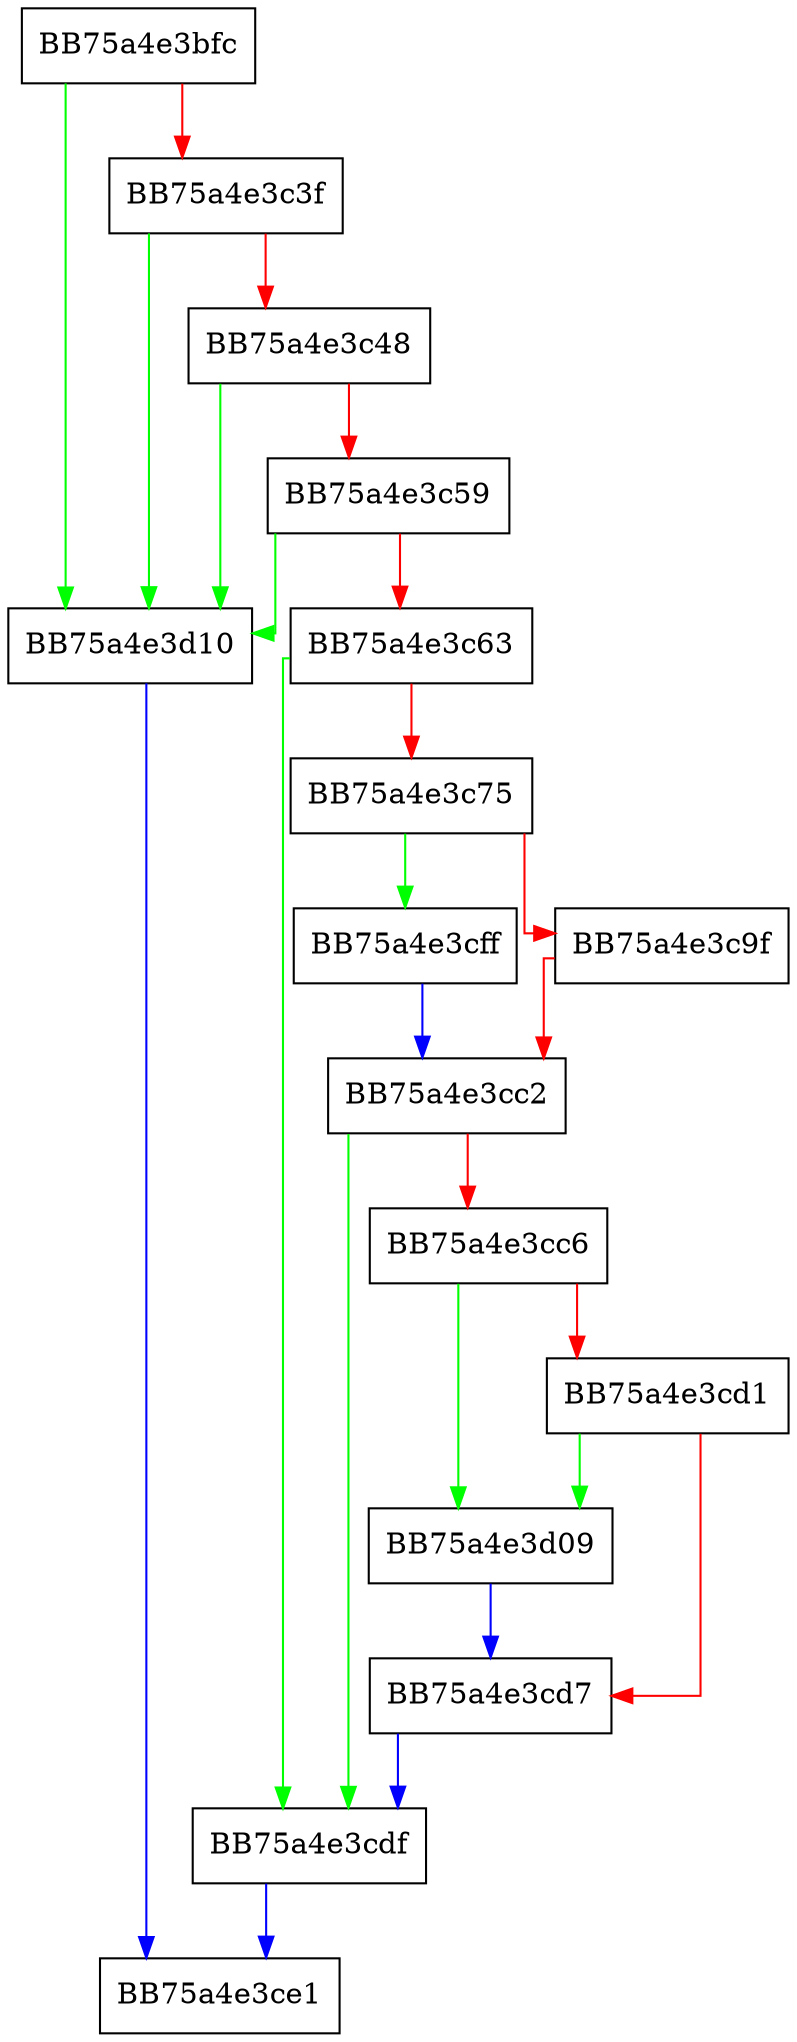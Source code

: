 digraph DoChangeCheck {
  node [shape="box"];
  graph [splines=ortho];
  BB75a4e3bfc -> BB75a4e3d10 [color="green"];
  BB75a4e3bfc -> BB75a4e3c3f [color="red"];
  BB75a4e3c3f -> BB75a4e3d10 [color="green"];
  BB75a4e3c3f -> BB75a4e3c48 [color="red"];
  BB75a4e3c48 -> BB75a4e3d10 [color="green"];
  BB75a4e3c48 -> BB75a4e3c59 [color="red"];
  BB75a4e3c59 -> BB75a4e3d10 [color="green"];
  BB75a4e3c59 -> BB75a4e3c63 [color="red"];
  BB75a4e3c63 -> BB75a4e3cdf [color="green"];
  BB75a4e3c63 -> BB75a4e3c75 [color="red"];
  BB75a4e3c75 -> BB75a4e3cff [color="green"];
  BB75a4e3c75 -> BB75a4e3c9f [color="red"];
  BB75a4e3c9f -> BB75a4e3cc2 [color="red"];
  BB75a4e3cc2 -> BB75a4e3cdf [color="green"];
  BB75a4e3cc2 -> BB75a4e3cc6 [color="red"];
  BB75a4e3cc6 -> BB75a4e3d09 [color="green"];
  BB75a4e3cc6 -> BB75a4e3cd1 [color="red"];
  BB75a4e3cd1 -> BB75a4e3d09 [color="green"];
  BB75a4e3cd1 -> BB75a4e3cd7 [color="red"];
  BB75a4e3cd7 -> BB75a4e3cdf [color="blue"];
  BB75a4e3cdf -> BB75a4e3ce1 [color="blue"];
  BB75a4e3cff -> BB75a4e3cc2 [color="blue"];
  BB75a4e3d09 -> BB75a4e3cd7 [color="blue"];
  BB75a4e3d10 -> BB75a4e3ce1 [color="blue"];
}